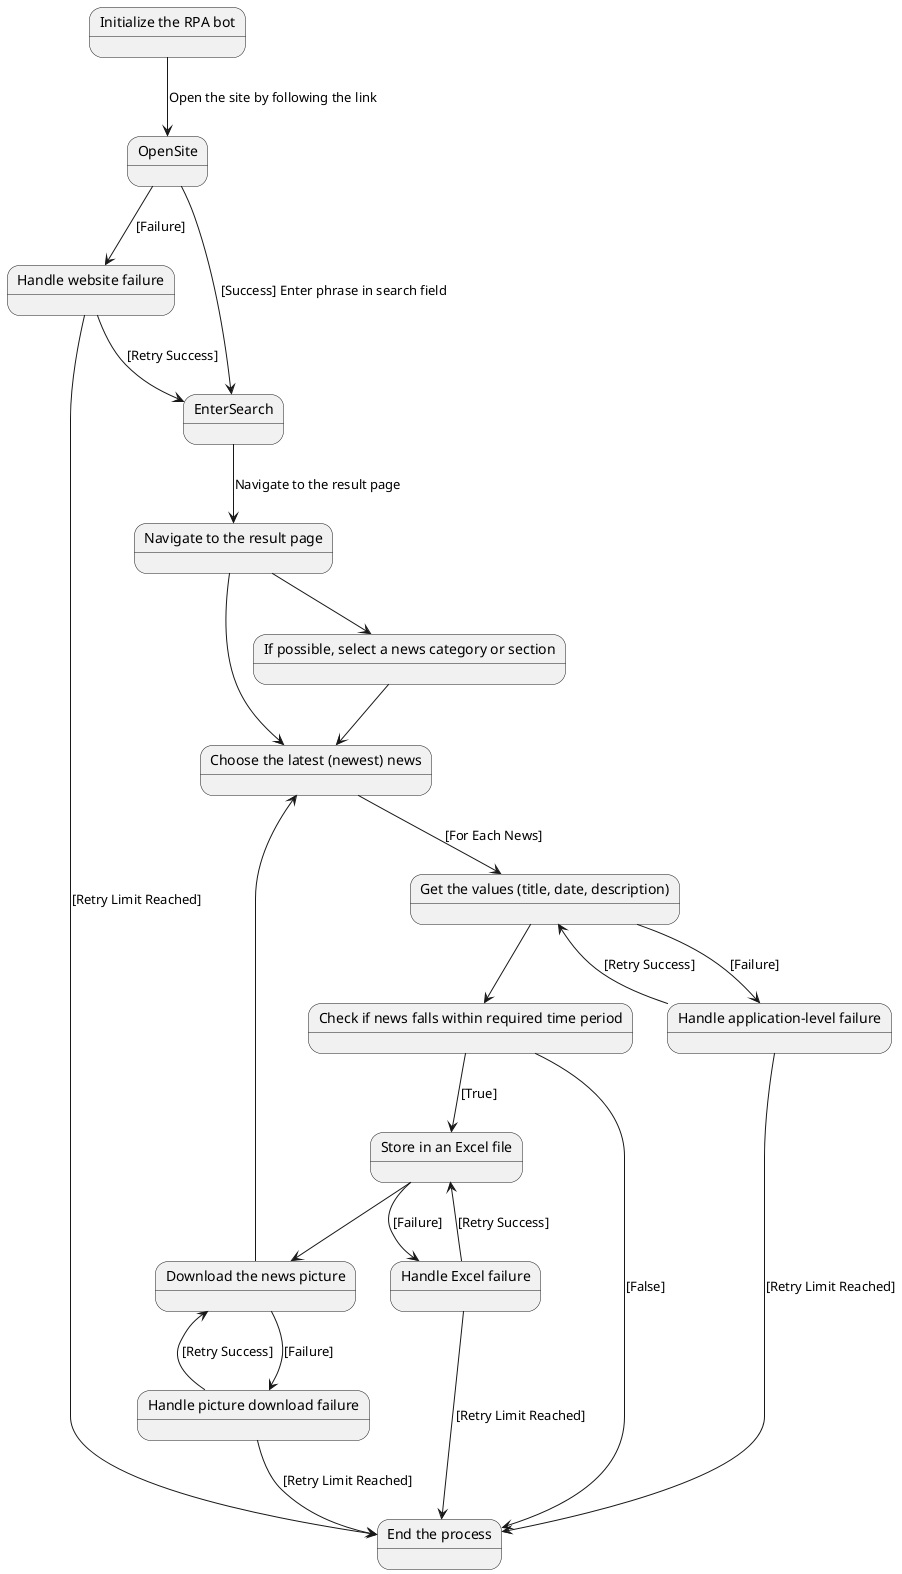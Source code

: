 @startuml NewsScraper
!define RECTANGLE class

state "Initialize the RPA bot" as Initial

Initial --> OpenSite: Open the site by following the link

state "Handle website failure" as HandleSiteFailure
state "End the process" as End

OpenSite -down-> EnterSearch: [Success] Enter phrase in search field
OpenSite --> HandleSiteFailure: [Failure]
HandleSiteFailure --> EnterSearch: [Retry Success]
HandleSiteFailure --> End: [Retry Limit Reached]

state "Navigate to the result page" as ResultPage
state "If possible, select a news category or section" as ChooseCategory
state "Choose the latest (newest) news" as GetCurrent

EnterSearch --> ResultPage: Navigate to the result page
ResultPage --> ChooseCategory
ResultPage --> GetCurrent
ChooseCategory --> GetCurrent

state "Get the values (title, date, description)" as GetValues
state "Check if news falls within required time period" as CheckTime
state "Store in an Excel file" as StoreExcel
state "Download the news picture" as DownloadPicture


state "Handle application-level failure" as HandleDataFailure
state "Handle Excel failure" as HandleExcelFailure
state "Handle picture download failure" as HandlePicFailure

GetCurrent --> GetValues: [For Each News]
GetValues --> CheckTime

CheckTime --> StoreExcel: [True]
CheckTime --> End: [False]

StoreExcel --> DownloadPicture
DownloadPicture --> GetCurrent

GetValues --> HandleDataFailure: [Failure]
HandleDataFailure --> GetValues: [Retry Success]
HandleDataFailure --> End: [Retry Limit Reached]

StoreExcel --> HandleExcelFailure: [Failure]
HandleExcelFailure --> StoreExcel: [Retry Success]
HandleExcelFailure --> End: [Retry Limit Reached]

DownloadPicture --> HandlePicFailure: [Failure]
HandlePicFailure --> DownloadPicture: [Retry Success]
HandlePicFailure --> End: [Retry Limit Reached]

@enduml